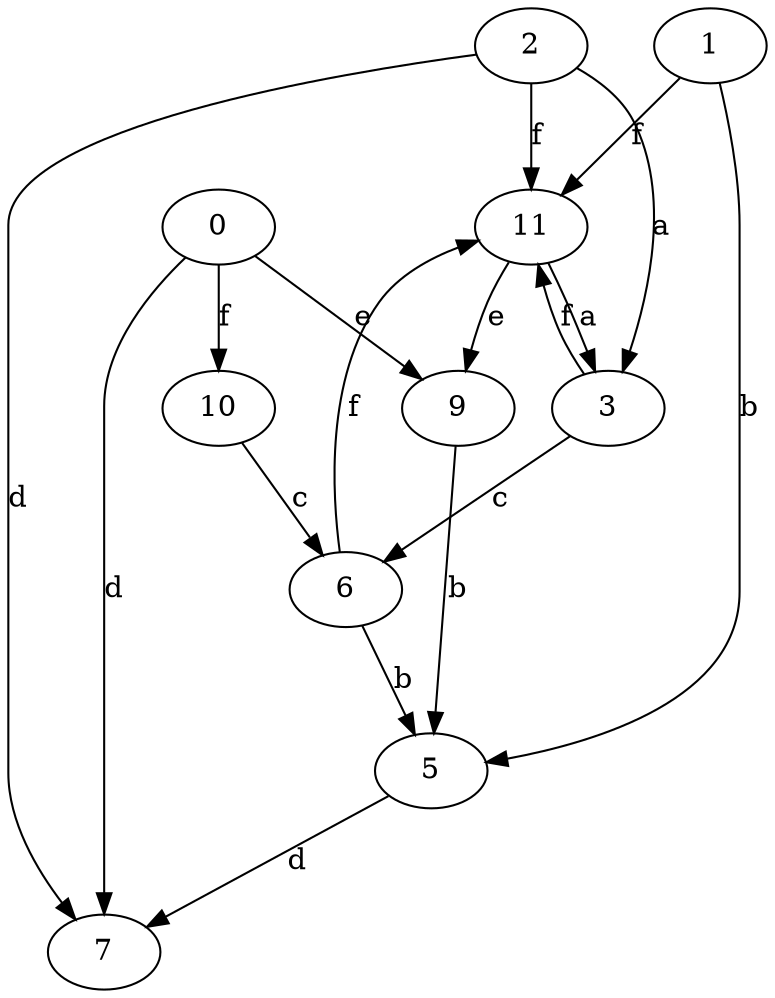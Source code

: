 strict digraph  {
1;
2;
3;
5;
6;
7;
0;
9;
10;
11;
1 -> 5  [label=b];
1 -> 11  [label=f];
2 -> 3  [label=a];
2 -> 7  [label=d];
2 -> 11  [label=f];
3 -> 6  [label=c];
3 -> 11  [label=f];
5 -> 7  [label=d];
6 -> 5  [label=b];
6 -> 11  [label=f];
0 -> 7  [label=d];
0 -> 9  [label=e];
0 -> 10  [label=f];
9 -> 5  [label=b];
10 -> 6  [label=c];
11 -> 3  [label=a];
11 -> 9  [label=e];
}
